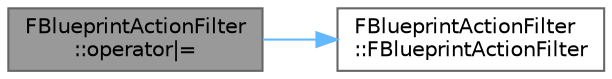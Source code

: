 digraph "FBlueprintActionFilter::operator|="
{
 // INTERACTIVE_SVG=YES
 // LATEX_PDF_SIZE
  bgcolor="transparent";
  edge [fontname=Helvetica,fontsize=10,labelfontname=Helvetica,labelfontsize=10];
  node [fontname=Helvetica,fontsize=10,shape=box,height=0.2,width=0.4];
  rankdir="LR";
  Node1 [id="Node000001",label="FBlueprintActionFilter\l::operator\|=",height=0.2,width=0.4,color="gray40", fillcolor="grey60", style="filled", fontcolor="black",tooltip="Appends another filter to be utilized in IsFiltered() queries, extending   the query to be: IsFiltere..."];
  Node1 -> Node2 [id="edge1_Node000001_Node000002",color="steelblue1",style="solid",tooltip=" "];
  Node2 [id="Node000002",label="FBlueprintActionFilter\l::FBlueprintActionFilter",height=0.2,width=0.4,color="grey40", fillcolor="white", style="filled",URL="$dc/d38/classFBlueprintActionFilter.html#a7771f7d0be70251cac7f8e3b4f28d144",tooltip=" "];
}
